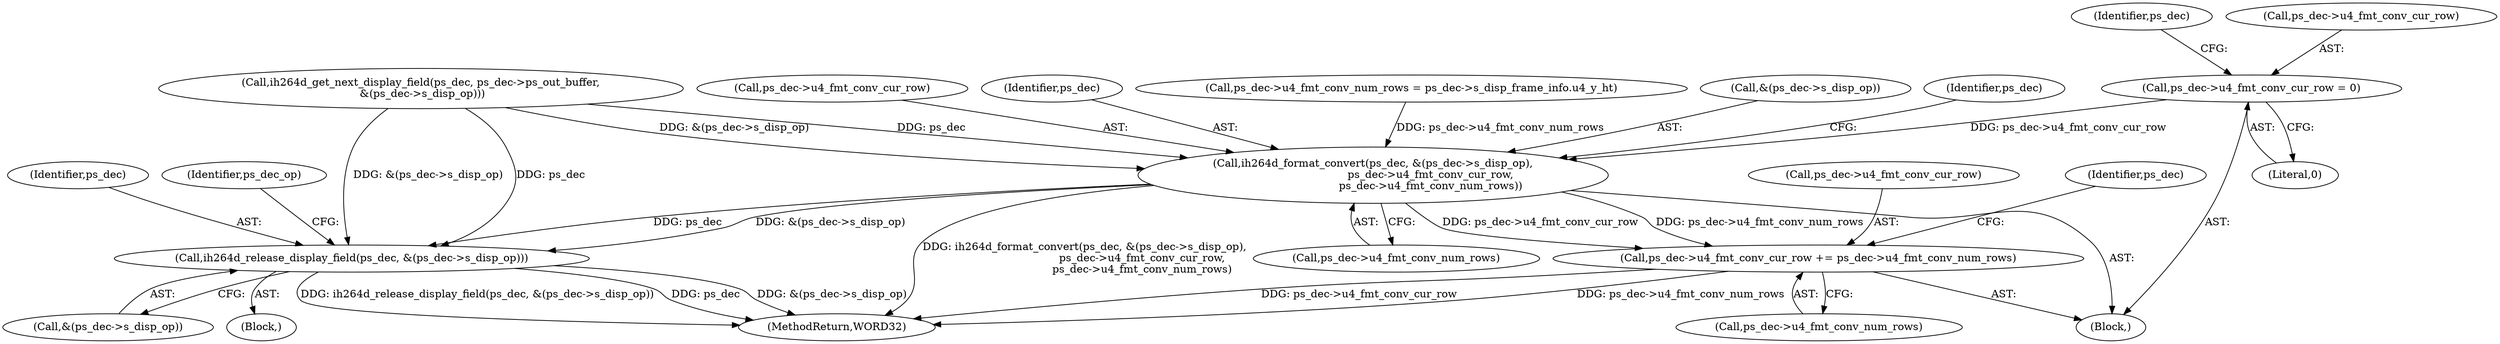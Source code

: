 digraph "0_Android_a78887bcffbc2995cf9ed72e0697acf560875e9e@pointer" {
"1000731" [label="(Call,ps_dec->u4_fmt_conv_cur_row = 0)"];
"1000745" [label="(Call,ih264d_format_convert(ps_dec, &(ps_dec->s_disp_op),\n                                  ps_dec->u4_fmt_conv_cur_row,\n                                  ps_dec->u4_fmt_conv_num_rows))"];
"1000757" [label="(Call,ps_dec->u4_fmt_conv_cur_row += ps_dec->u4_fmt_conv_num_rows)"];
"1000769" [label="(Call,ih264d_release_display_field(ps_dec, &(ps_dec->s_disp_op)))"];
"1000736" [label="(Call,ps_dec->u4_fmt_conv_num_rows = ps_dec->s_disp_frame_info.u4_y_ht)"];
"1000731" [label="(Call,ps_dec->u4_fmt_conv_cur_row = 0)"];
"1002129" [label="(MethodReturn,WORD32)"];
"1000712" [label="(Block,)"];
"1000747" [label="(Call,&(ps_dec->s_disp_op))"];
"1000771" [label="(Call,&(ps_dec->s_disp_op))"];
"1000770" [label="(Identifier,ps_dec)"];
"1000759" [label="(Identifier,ps_dec)"];
"1000777" [label="(Identifier,ps_dec_op)"];
"1000713" [label="(Call,ih264d_get_next_display_field(ps_dec, ps_dec->ps_out_buffer,\n &(ps_dec->s_disp_op)))"];
"1000754" [label="(Call,ps_dec->u4_fmt_conv_num_rows)"];
"1000758" [label="(Call,ps_dec->u4_fmt_conv_cur_row)"];
"1000751" [label="(Call,ps_dec->u4_fmt_conv_cur_row)"];
"1000745" [label="(Call,ih264d_format_convert(ps_dec, &(ps_dec->s_disp_op),\n                                  ps_dec->u4_fmt_conv_cur_row,\n                                  ps_dec->u4_fmt_conv_num_rows))"];
"1000761" [label="(Call,ps_dec->u4_fmt_conv_num_rows)"];
"1000746" [label="(Identifier,ps_dec)"];
"1000738" [label="(Identifier,ps_dec)"];
"1000769" [label="(Call,ih264d_release_display_field(ps_dec, &(ps_dec->s_disp_op)))"];
"1000732" [label="(Call,ps_dec->u4_fmt_conv_cur_row)"];
"1000766" [label="(Identifier,ps_dec)"];
"1000735" [label="(Literal,0)"];
"1000730" [label="(Block,)"];
"1000757" [label="(Call,ps_dec->u4_fmt_conv_cur_row += ps_dec->u4_fmt_conv_num_rows)"];
"1000731" -> "1000730"  [label="AST: "];
"1000731" -> "1000735"  [label="CFG: "];
"1000732" -> "1000731"  [label="AST: "];
"1000735" -> "1000731"  [label="AST: "];
"1000738" -> "1000731"  [label="CFG: "];
"1000731" -> "1000745"  [label="DDG: ps_dec->u4_fmt_conv_cur_row"];
"1000745" -> "1000730"  [label="AST: "];
"1000745" -> "1000754"  [label="CFG: "];
"1000746" -> "1000745"  [label="AST: "];
"1000747" -> "1000745"  [label="AST: "];
"1000751" -> "1000745"  [label="AST: "];
"1000754" -> "1000745"  [label="AST: "];
"1000759" -> "1000745"  [label="CFG: "];
"1000745" -> "1002129"  [label="DDG: ih264d_format_convert(ps_dec, &(ps_dec->s_disp_op),\n                                  ps_dec->u4_fmt_conv_cur_row,\n                                  ps_dec->u4_fmt_conv_num_rows)"];
"1000713" -> "1000745"  [label="DDG: ps_dec"];
"1000713" -> "1000745"  [label="DDG: &(ps_dec->s_disp_op)"];
"1000736" -> "1000745"  [label="DDG: ps_dec->u4_fmt_conv_num_rows"];
"1000745" -> "1000757"  [label="DDG: ps_dec->u4_fmt_conv_num_rows"];
"1000745" -> "1000757"  [label="DDG: ps_dec->u4_fmt_conv_cur_row"];
"1000745" -> "1000769"  [label="DDG: ps_dec"];
"1000745" -> "1000769"  [label="DDG: &(ps_dec->s_disp_op)"];
"1000757" -> "1000730"  [label="AST: "];
"1000757" -> "1000761"  [label="CFG: "];
"1000758" -> "1000757"  [label="AST: "];
"1000761" -> "1000757"  [label="AST: "];
"1000766" -> "1000757"  [label="CFG: "];
"1000757" -> "1002129"  [label="DDG: ps_dec->u4_fmt_conv_cur_row"];
"1000757" -> "1002129"  [label="DDG: ps_dec->u4_fmt_conv_num_rows"];
"1000769" -> "1000712"  [label="AST: "];
"1000769" -> "1000771"  [label="CFG: "];
"1000770" -> "1000769"  [label="AST: "];
"1000771" -> "1000769"  [label="AST: "];
"1000777" -> "1000769"  [label="CFG: "];
"1000769" -> "1002129"  [label="DDG: ih264d_release_display_field(ps_dec, &(ps_dec->s_disp_op))"];
"1000769" -> "1002129"  [label="DDG: ps_dec"];
"1000769" -> "1002129"  [label="DDG: &(ps_dec->s_disp_op)"];
"1000713" -> "1000769"  [label="DDG: ps_dec"];
"1000713" -> "1000769"  [label="DDG: &(ps_dec->s_disp_op)"];
}
